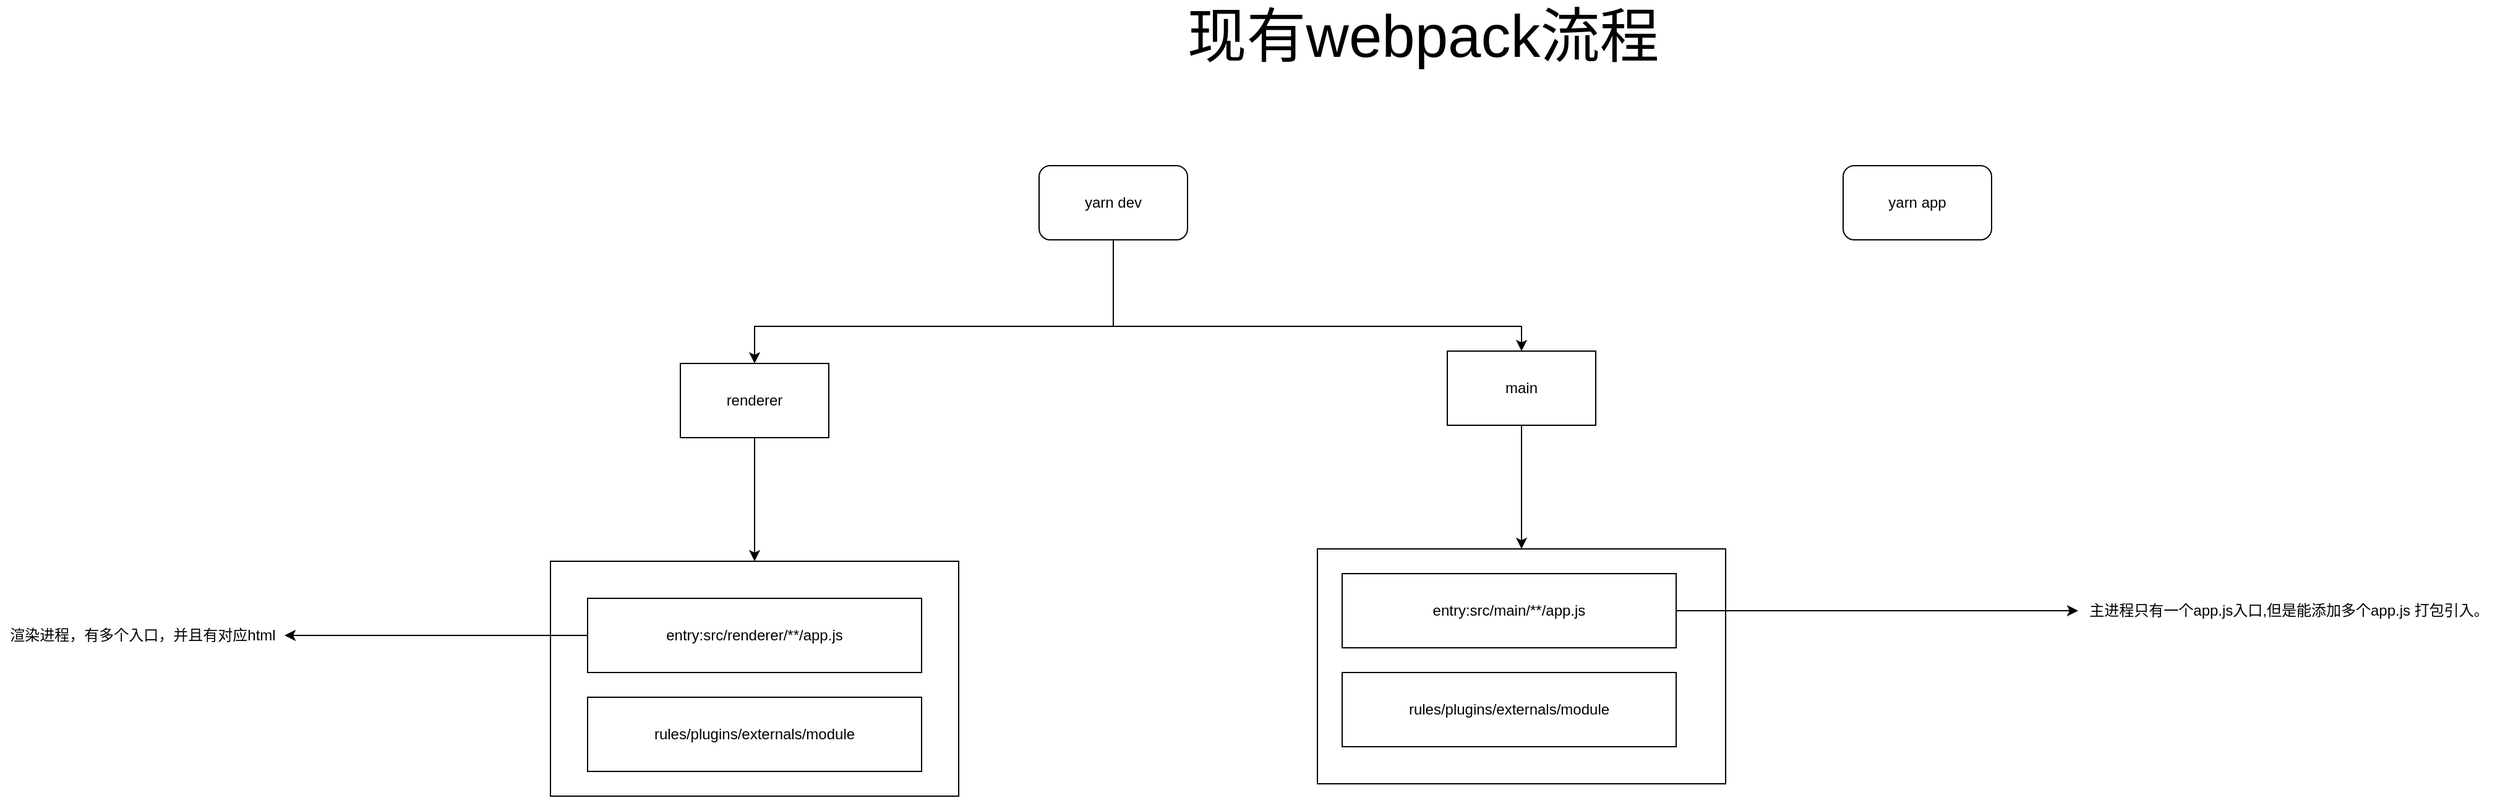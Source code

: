 <mxfile version="14.7.7" type="github">
  <diagram id="C5RBs43oDa-KdzZeNtuy" name="Page-1">
    <mxGraphModel dx="1426" dy="769" grid="1" gridSize="10" guides="1" tooltips="1" connect="1" arrows="1" fold="1" page="1" pageScale="1" pageWidth="3300" pageHeight="4681" math="0" shadow="0">
      <root>
        <mxCell id="WIyWlLk6GJQsqaUBKTNV-0" />
        <mxCell id="WIyWlLk6GJQsqaUBKTNV-1" parent="WIyWlLk6GJQsqaUBKTNV-0" />
        <mxCell id="o-zTbQR_hnsr74c10urs-8" style="edgeStyle=orthogonalEdgeStyle;rounded=0;orthogonalLoop=1;jettySize=auto;html=1;entryX=0.5;entryY=0;entryDx=0;entryDy=0;" edge="1" parent="WIyWlLk6GJQsqaUBKTNV-1" source="o-zTbQR_hnsr74c10urs-1" target="o-zTbQR_hnsr74c10urs-6">
          <mxGeometry relative="1" as="geometry">
            <Array as="points">
              <mxPoint x="1140" y="320" />
            </Array>
          </mxGeometry>
        </mxCell>
        <mxCell id="o-zTbQR_hnsr74c10urs-11" style="edgeStyle=orthogonalEdgeStyle;rounded=0;orthogonalLoop=1;jettySize=auto;html=1;entryX=0.5;entryY=0;entryDx=0;entryDy=0;" edge="1" parent="WIyWlLk6GJQsqaUBKTNV-1" source="o-zTbQR_hnsr74c10urs-1" target="o-zTbQR_hnsr74c10urs-7">
          <mxGeometry relative="1" as="geometry">
            <Array as="points">
              <mxPoint x="1140" y="320" />
              <mxPoint x="1470" y="320" />
            </Array>
          </mxGeometry>
        </mxCell>
        <mxCell id="o-zTbQR_hnsr74c10urs-1" value="yarn dev" style="rounded=1;whiteSpace=wrap;html=1;" vertex="1" parent="WIyWlLk6GJQsqaUBKTNV-1">
          <mxGeometry x="1080" y="190" width="120" height="60" as="geometry" />
        </mxCell>
        <mxCell id="o-zTbQR_hnsr74c10urs-2" value="&lt;font style=&quot;font-size: 48px&quot;&gt;现有webpack流程&lt;/font&gt;" style="text;html=1;align=center;verticalAlign=middle;resizable=0;points=[];autosize=1;strokeColor=none;" vertex="1" parent="WIyWlLk6GJQsqaUBKTNV-1">
          <mxGeometry x="1190" y="70" width="400" height="30" as="geometry" />
        </mxCell>
        <mxCell id="o-zTbQR_hnsr74c10urs-5" value="yarn app" style="rounded=1;whiteSpace=wrap;html=1;" vertex="1" parent="WIyWlLk6GJQsqaUBKTNV-1">
          <mxGeometry x="1730" y="190" width="120" height="60" as="geometry" />
        </mxCell>
        <mxCell id="o-zTbQR_hnsr74c10urs-15" style="edgeStyle=orthogonalEdgeStyle;rounded=0;orthogonalLoop=1;jettySize=auto;html=1;entryX=0.5;entryY=0;entryDx=0;entryDy=0;" edge="1" parent="WIyWlLk6GJQsqaUBKTNV-1" source="o-zTbQR_hnsr74c10urs-6" target="o-zTbQR_hnsr74c10urs-13">
          <mxGeometry relative="1" as="geometry" />
        </mxCell>
        <mxCell id="o-zTbQR_hnsr74c10urs-6" value="renderer" style="rounded=0;whiteSpace=wrap;html=1;" vertex="1" parent="WIyWlLk6GJQsqaUBKTNV-1">
          <mxGeometry x="790" y="350" width="120" height="60" as="geometry" />
        </mxCell>
        <mxCell id="o-zTbQR_hnsr74c10urs-21" style="edgeStyle=orthogonalEdgeStyle;rounded=0;orthogonalLoop=1;jettySize=auto;html=1;" edge="1" parent="WIyWlLk6GJQsqaUBKTNV-1" source="o-zTbQR_hnsr74c10urs-7" target="o-zTbQR_hnsr74c10urs-18">
          <mxGeometry relative="1" as="geometry" />
        </mxCell>
        <mxCell id="o-zTbQR_hnsr74c10urs-7" value="main" style="rounded=0;whiteSpace=wrap;html=1;" vertex="1" parent="WIyWlLk6GJQsqaUBKTNV-1">
          <mxGeometry x="1410" y="340" width="120" height="60" as="geometry" />
        </mxCell>
        <mxCell id="o-zTbQR_hnsr74c10urs-13" value="" style="rounded=0;whiteSpace=wrap;html=1;" vertex="1" parent="WIyWlLk6GJQsqaUBKTNV-1">
          <mxGeometry x="685" y="510" width="330" height="190" as="geometry" />
        </mxCell>
        <mxCell id="o-zTbQR_hnsr74c10urs-16" value="rules/plugins/externals/module" style="rounded=0;whiteSpace=wrap;html=1;" vertex="1" parent="WIyWlLk6GJQsqaUBKTNV-1">
          <mxGeometry x="715" y="620" width="270" height="60" as="geometry" />
        </mxCell>
        <mxCell id="o-zTbQR_hnsr74c10urs-24" style="edgeStyle=orthogonalEdgeStyle;rounded=0;orthogonalLoop=1;jettySize=auto;html=1;" edge="1" parent="WIyWlLk6GJQsqaUBKTNV-1" source="o-zTbQR_hnsr74c10urs-17" target="o-zTbQR_hnsr74c10urs-23">
          <mxGeometry relative="1" as="geometry" />
        </mxCell>
        <mxCell id="o-zTbQR_hnsr74c10urs-17" value="entry:src/renderer/**/app.js" style="rounded=0;whiteSpace=wrap;html=1;" vertex="1" parent="WIyWlLk6GJQsqaUBKTNV-1">
          <mxGeometry x="715" y="540" width="270" height="60" as="geometry" />
        </mxCell>
        <mxCell id="o-zTbQR_hnsr74c10urs-18" value="" style="rounded=0;whiteSpace=wrap;html=1;" vertex="1" parent="WIyWlLk6GJQsqaUBKTNV-1">
          <mxGeometry x="1305" y="500" width="330" height="190" as="geometry" />
        </mxCell>
        <mxCell id="o-zTbQR_hnsr74c10urs-19" value="rules/plugins/externals/module" style="rounded=0;whiteSpace=wrap;html=1;" vertex="1" parent="WIyWlLk6GJQsqaUBKTNV-1">
          <mxGeometry x="1325" y="600" width="270" height="60" as="geometry" />
        </mxCell>
        <mxCell id="o-zTbQR_hnsr74c10urs-26" style="edgeStyle=orthogonalEdgeStyle;rounded=0;orthogonalLoop=1;jettySize=auto;html=1;" edge="1" parent="WIyWlLk6GJQsqaUBKTNV-1" source="o-zTbQR_hnsr74c10urs-20" target="o-zTbQR_hnsr74c10urs-25">
          <mxGeometry relative="1" as="geometry" />
        </mxCell>
        <mxCell id="o-zTbQR_hnsr74c10urs-20" value="entry:src/main/**/app.js" style="rounded=0;whiteSpace=wrap;html=1;" vertex="1" parent="WIyWlLk6GJQsqaUBKTNV-1">
          <mxGeometry x="1325" y="520" width="270" height="60" as="geometry" />
        </mxCell>
        <mxCell id="o-zTbQR_hnsr74c10urs-23" value="渲染进程，有多个入口，并且有对应html" style="text;html=1;align=center;verticalAlign=middle;resizable=0;points=[];autosize=1;strokeColor=none;" vertex="1" parent="WIyWlLk6GJQsqaUBKTNV-1">
          <mxGeometry x="240" y="560" width="230" height="20" as="geometry" />
        </mxCell>
        <mxCell id="o-zTbQR_hnsr74c10urs-25" value="主进程只有一个app.js入口,但是能添加多个app.js 打包引入。" style="text;html=1;align=center;verticalAlign=middle;resizable=0;points=[];autosize=1;strokeColor=none;" vertex="1" parent="WIyWlLk6GJQsqaUBKTNV-1">
          <mxGeometry x="1920" y="540" width="340" height="20" as="geometry" />
        </mxCell>
      </root>
    </mxGraphModel>
  </diagram>
</mxfile>
